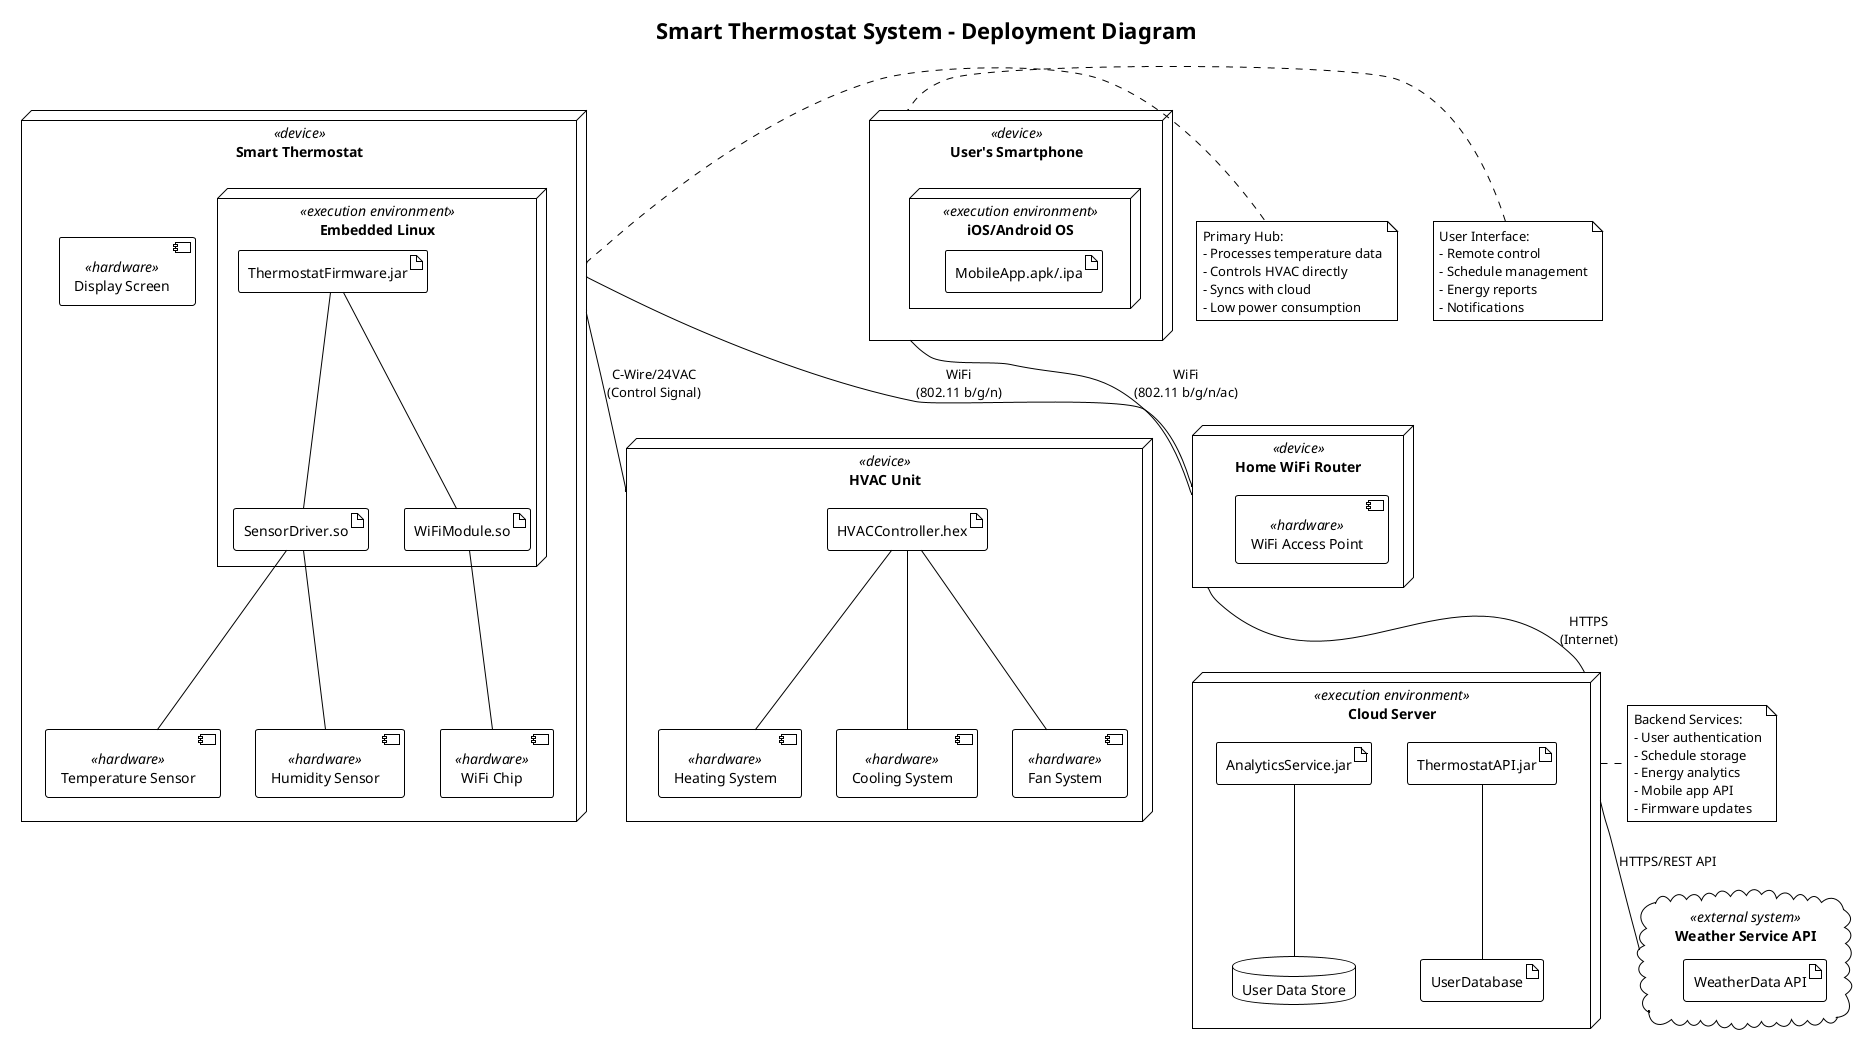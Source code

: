 @startuml Smart_Thermostat_Deployment_Diagram
!theme plain
title Smart Thermostat System - Deployment Diagram

' Cloud Infrastructure
node "Cloud Server" <<execution environment>> {
  artifact "ThermostatAPI.jar" as API
  artifact "UserDatabase" as DB
  artifact "AnalyticsService.jar" as Analytics
  database "User Data Store" as DataStore
  
  API -- DB
  Analytics -- DataStore
}

' User's Smartphone
node "User's Smartphone" <<device>> {
  node "iOS/Android OS" <<execution environment>> {
    artifact "MobileApp.apk/.ipa" as MobileApp
  }
}

' Smart Thermostat Device
node "Smart Thermostat" <<device>> {
  node "Embedded Linux" <<execution environment>> {
    artifact "ThermostatFirmware.jar" as Firmware
    artifact "SensorDriver.so" as SensorDriver
    artifact "WiFiModule.so" as WiFiModule
  }
  
  component "Temperature Sensor" <<hardware>>
  component "Humidity Sensor" <<hardware>>
  component "Display Screen" <<hardware>>
  component "WiFi Chip" <<hardware>>
  
  Firmware -- SensorDriver
  Firmware -- WiFiModule
  SensorDriver -- "Temperature Sensor"
  SensorDriver -- "Humidity Sensor"
  WiFiModule -- "WiFi Chip"
}

' HVAC System
node "HVAC Unit" <<device>> {
  component "Heating System" <<hardware>>
  component "Cooling System" <<hardware>>
  component "Fan System" <<hardware>>
  artifact "HVACController.hex" as HVACControl
  
  HVACControl -- "Heating System"
  HVACControl -- "Cooling System"
  HVACControl -- "Fan System"
}

' Home WiFi Router
node "Home WiFi Router" <<device>> {
  component "WiFi Access Point" <<hardware>>
}

' External Weather Service
cloud "Weather Service API" <<external system>> {
  artifact "WeatherData API" as WeatherAPI
}

' Communication Paths
"User's Smartphone" -- "Home WiFi Router" : WiFi\n(802.11 b/g/n/ac)
"Smart Thermostat" -- "Home WiFi Router" : WiFi\n(802.11 b/g/n)
"Home WiFi Router" -- "Cloud Server" : HTTPS\n(Internet)
"Smart Thermostat" -- "HVAC Unit" : C-Wire/24VAC\n(Control Signal)
"Cloud Server" -- "Weather Service API" : HTTPS/REST API

' Notes
note right of "Smart Thermostat"
  Primary Hub:
  - Processes temperature data
  - Controls HVAC directly
  - Syncs with cloud
  - Low power consumption
end note

note right of "Cloud Server"
  Backend Services:
  - User authentication
  - Schedule storage
  - Energy analytics
  - Mobile app API
  - Firmware updates
end note

note left of "User's Smartphone"
  User Interface:
  - Remote control
  - Schedule management
  - Energy reports
  - Notifications
end note

@enduml

